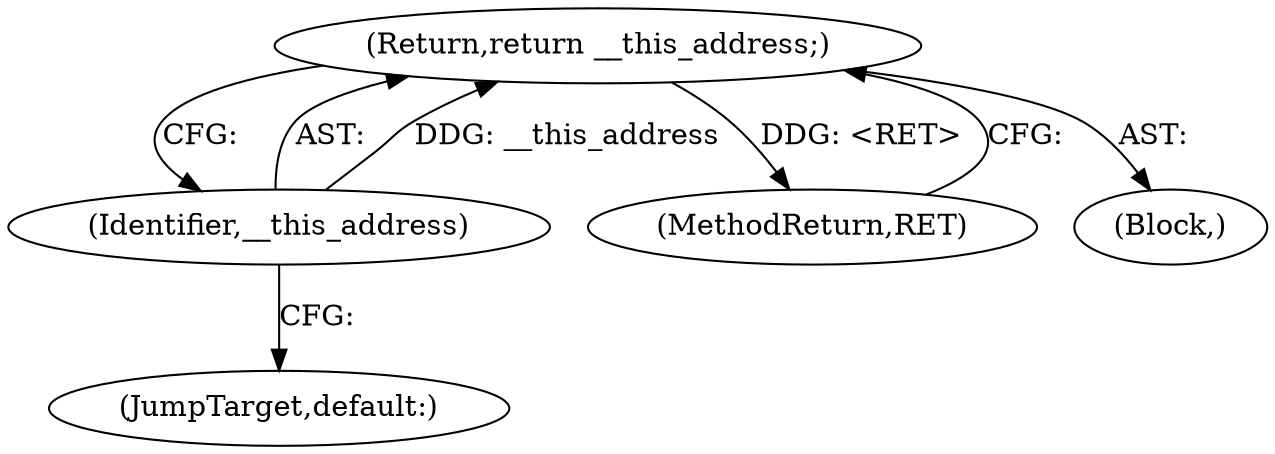 digraph "1_linux_23fcb3340d033d9f081e21e6c12c2db7eaa541d3@del" {
"1000354" [label="(Return,return __this_address;)"];
"1000355" [label="(Identifier,__this_address)"];
"1000355" [label="(Identifier,__this_address)"];
"1000354" [label="(Return,return __this_address;)"];
"1000467" [label="(MethodReturn,RET)"];
"1000353" [label="(JumpTarget,default:)"];
"1000342" [label="(Block,)"];
"1000354" -> "1000342"  [label="AST: "];
"1000354" -> "1000355"  [label="CFG: "];
"1000355" -> "1000354"  [label="AST: "];
"1000467" -> "1000354"  [label="CFG: "];
"1000354" -> "1000467"  [label="DDG: <RET>"];
"1000355" -> "1000354"  [label="DDG: __this_address"];
"1000355" -> "1000353"  [label="CFG: "];
}

